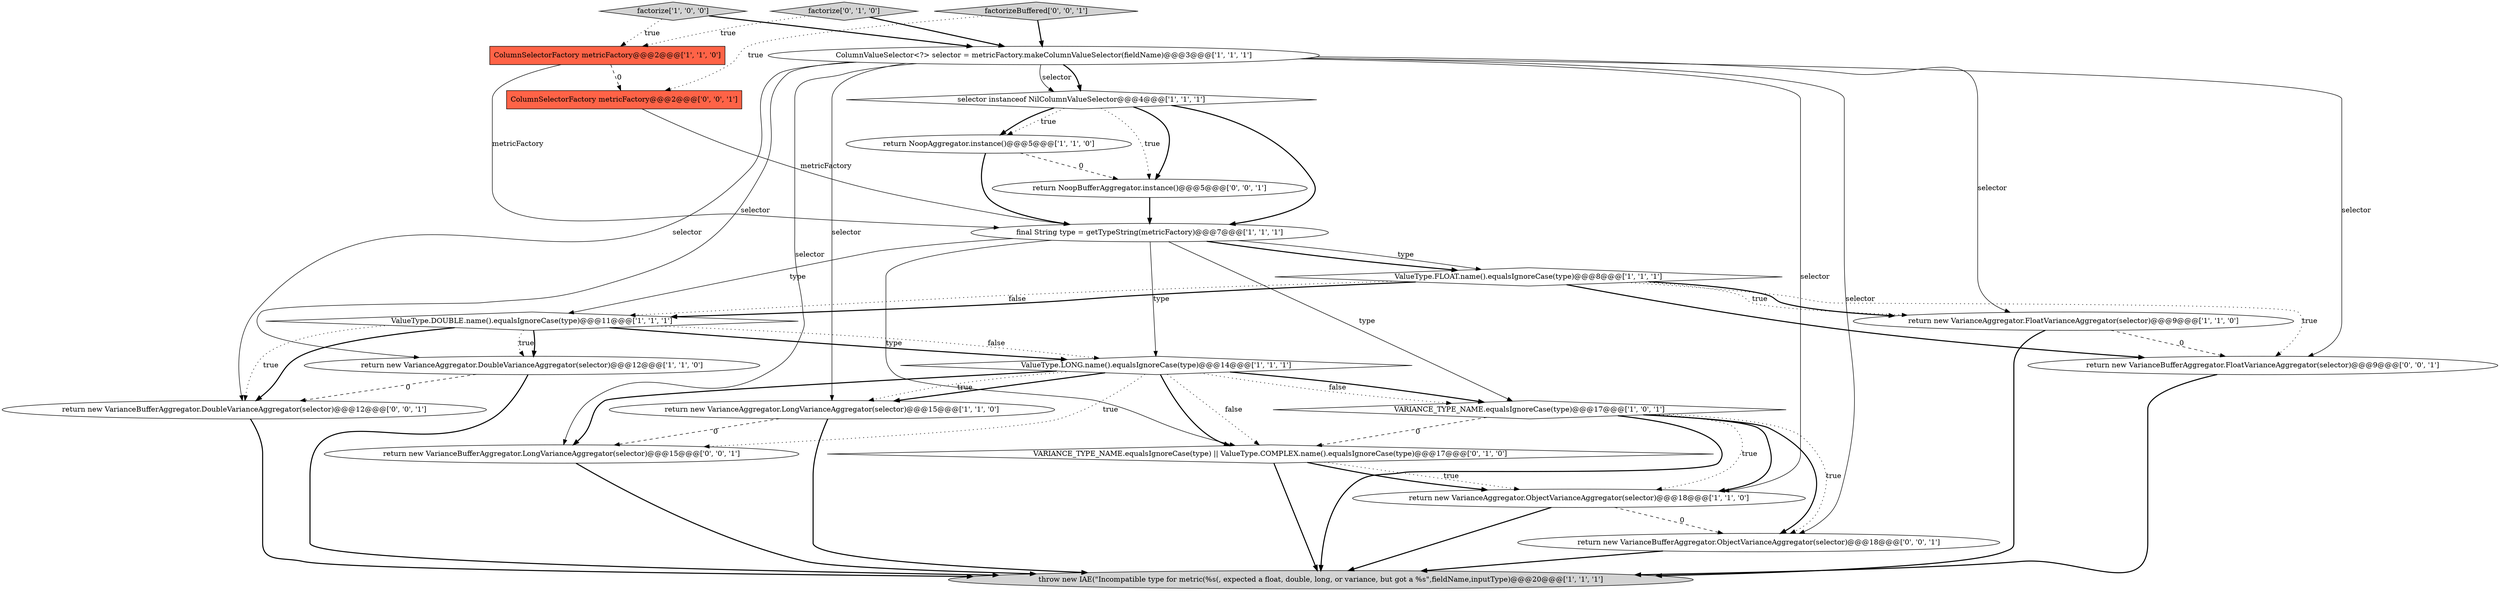 digraph {
21 [style = filled, label = "ColumnSelectorFactory metricFactory@@@2@@@['0', '0', '1']", fillcolor = tomato, shape = box image = "AAA0AAABBB3BBB"];
7 [style = filled, label = "return new VarianceAggregator.FloatVarianceAggregator(selector)@@@9@@@['1', '1', '0']", fillcolor = white, shape = ellipse image = "AAA0AAABBB1BBB"];
5 [style = filled, label = "return new VarianceAggregator.ObjectVarianceAggregator(selector)@@@18@@@['1', '1', '0']", fillcolor = white, shape = ellipse image = "AAA0AAABBB1BBB"];
22 [style = filled, label = "return new VarianceBufferAggregator.ObjectVarianceAggregator(selector)@@@18@@@['0', '0', '1']", fillcolor = white, shape = ellipse image = "AAA0AAABBB3BBB"];
11 [style = filled, label = "VARIANCE_TYPE_NAME.equalsIgnoreCase(type)@@@17@@@['1', '0', '1']", fillcolor = white, shape = diamond image = "AAA0AAABBB1BBB"];
0 [style = filled, label = "selector instanceof NilColumnValueSelector@@@4@@@['1', '1', '1']", fillcolor = white, shape = diamond image = "AAA0AAABBB1BBB"];
1 [style = filled, label = "factorize['1', '0', '0']", fillcolor = lightgray, shape = diamond image = "AAA0AAABBB1BBB"];
17 [style = filled, label = "return NoopBufferAggregator.instance()@@@5@@@['0', '0', '1']", fillcolor = white, shape = ellipse image = "AAA0AAABBB3BBB"];
3 [style = filled, label = "ValueType.DOUBLE.name().equalsIgnoreCase(type)@@@11@@@['1', '1', '1']", fillcolor = white, shape = diamond image = "AAA0AAABBB1BBB"];
13 [style = filled, label = "ColumnValueSelector<?> selector = metricFactory.makeColumnValueSelector(fieldName)@@@3@@@['1', '1', '1']", fillcolor = white, shape = ellipse image = "AAA0AAABBB1BBB"];
19 [style = filled, label = "return new VarianceBufferAggregator.LongVarianceAggregator(selector)@@@15@@@['0', '0', '1']", fillcolor = white, shape = ellipse image = "AAA0AAABBB3BBB"];
10 [style = filled, label = "return NoopAggregator.instance()@@@5@@@['1', '1', '0']", fillcolor = white, shape = ellipse image = "AAA0AAABBB1BBB"];
23 [style = filled, label = "factorizeBuffered['0', '0', '1']", fillcolor = lightgray, shape = diamond image = "AAA0AAABBB3BBB"];
14 [style = filled, label = "final String type = getTypeString(metricFactory)@@@7@@@['1', '1', '1']", fillcolor = white, shape = ellipse image = "AAA0AAABBB1BBB"];
9 [style = filled, label = "ValueType.FLOAT.name().equalsIgnoreCase(type)@@@8@@@['1', '1', '1']", fillcolor = white, shape = diamond image = "AAA0AAABBB1BBB"];
15 [style = filled, label = "VARIANCE_TYPE_NAME.equalsIgnoreCase(type) || ValueType.COMPLEX.name().equalsIgnoreCase(type)@@@17@@@['0', '1', '0']", fillcolor = white, shape = diamond image = "AAA1AAABBB2BBB"];
2 [style = filled, label = "throw new IAE(\"Incompatible type for metric(%s(, expected a float, double, long, or variance, but got a %s\",fieldName,inputType)@@@20@@@['1', '1', '1']", fillcolor = lightgray, shape = ellipse image = "AAA0AAABBB1BBB"];
20 [style = filled, label = "return new VarianceBufferAggregator.FloatVarianceAggregator(selector)@@@9@@@['0', '0', '1']", fillcolor = white, shape = ellipse image = "AAA0AAABBB3BBB"];
8 [style = filled, label = "return new VarianceAggregator.DoubleVarianceAggregator(selector)@@@12@@@['1', '1', '0']", fillcolor = white, shape = ellipse image = "AAA0AAABBB1BBB"];
16 [style = filled, label = "factorize['0', '1', '0']", fillcolor = lightgray, shape = diamond image = "AAA0AAABBB2BBB"];
4 [style = filled, label = "ColumnSelectorFactory metricFactory@@@2@@@['1', '1', '0']", fillcolor = tomato, shape = box image = "AAA0AAABBB1BBB"];
18 [style = filled, label = "return new VarianceBufferAggregator.DoubleVarianceAggregator(selector)@@@12@@@['0', '0', '1']", fillcolor = white, shape = ellipse image = "AAA0AAABBB3BBB"];
12 [style = filled, label = "return new VarianceAggregator.LongVarianceAggregator(selector)@@@15@@@['1', '1', '0']", fillcolor = white, shape = ellipse image = "AAA0AAABBB1BBB"];
6 [style = filled, label = "ValueType.LONG.name().equalsIgnoreCase(type)@@@14@@@['1', '1', '1']", fillcolor = white, shape = diamond image = "AAA0AAABBB1BBB"];
14->9 [style = solid, label="type"];
5->2 [style = bold, label=""];
22->2 [style = bold, label=""];
0->10 [style = dotted, label="true"];
5->22 [style = dashed, label="0"];
16->4 [style = dotted, label="true"];
11->22 [style = bold, label=""];
8->18 [style = dashed, label="0"];
18->2 [style = bold, label=""];
14->11 [style = solid, label="type"];
4->21 [style = dashed, label="0"];
6->15 [style = bold, label=""];
13->0 [style = bold, label=""];
13->5 [style = solid, label="selector"];
3->6 [style = dotted, label="false"];
13->8 [style = solid, label="selector"];
9->7 [style = dotted, label="true"];
6->19 [style = dotted, label="true"];
12->2 [style = bold, label=""];
13->0 [style = solid, label="selector"];
13->7 [style = solid, label="selector"];
6->11 [style = bold, label=""];
9->3 [style = bold, label=""];
9->20 [style = bold, label=""];
6->11 [style = dotted, label="false"];
10->17 [style = dashed, label="0"];
3->8 [style = dotted, label="true"];
21->14 [style = solid, label="metricFactory"];
14->9 [style = bold, label=""];
17->14 [style = bold, label=""];
9->20 [style = dotted, label="true"];
13->12 [style = solid, label="selector"];
6->19 [style = bold, label=""];
6->15 [style = dotted, label="false"];
14->3 [style = solid, label="type"];
7->2 [style = bold, label=""];
16->13 [style = bold, label=""];
3->18 [style = bold, label=""];
14->6 [style = solid, label="type"];
11->2 [style = bold, label=""];
15->2 [style = bold, label=""];
3->6 [style = bold, label=""];
0->10 [style = bold, label=""];
13->20 [style = solid, label="selector"];
23->13 [style = bold, label=""];
15->5 [style = dotted, label="true"];
8->2 [style = bold, label=""];
11->15 [style = dashed, label="0"];
14->15 [style = solid, label="type"];
23->21 [style = dotted, label="true"];
3->18 [style = dotted, label="true"];
12->19 [style = dashed, label="0"];
13->18 [style = solid, label="selector"];
7->20 [style = dashed, label="0"];
3->8 [style = bold, label=""];
15->5 [style = bold, label=""];
6->12 [style = bold, label=""];
0->17 [style = bold, label=""];
19->2 [style = bold, label=""];
20->2 [style = bold, label=""];
6->12 [style = dotted, label="true"];
13->22 [style = solid, label="selector"];
0->14 [style = bold, label=""];
9->3 [style = dotted, label="false"];
0->17 [style = dotted, label="true"];
11->22 [style = dotted, label="true"];
4->14 [style = solid, label="metricFactory"];
1->4 [style = dotted, label="true"];
10->14 [style = bold, label=""];
11->5 [style = bold, label=""];
11->5 [style = dotted, label="true"];
1->13 [style = bold, label=""];
13->19 [style = solid, label="selector"];
9->7 [style = bold, label=""];
}
